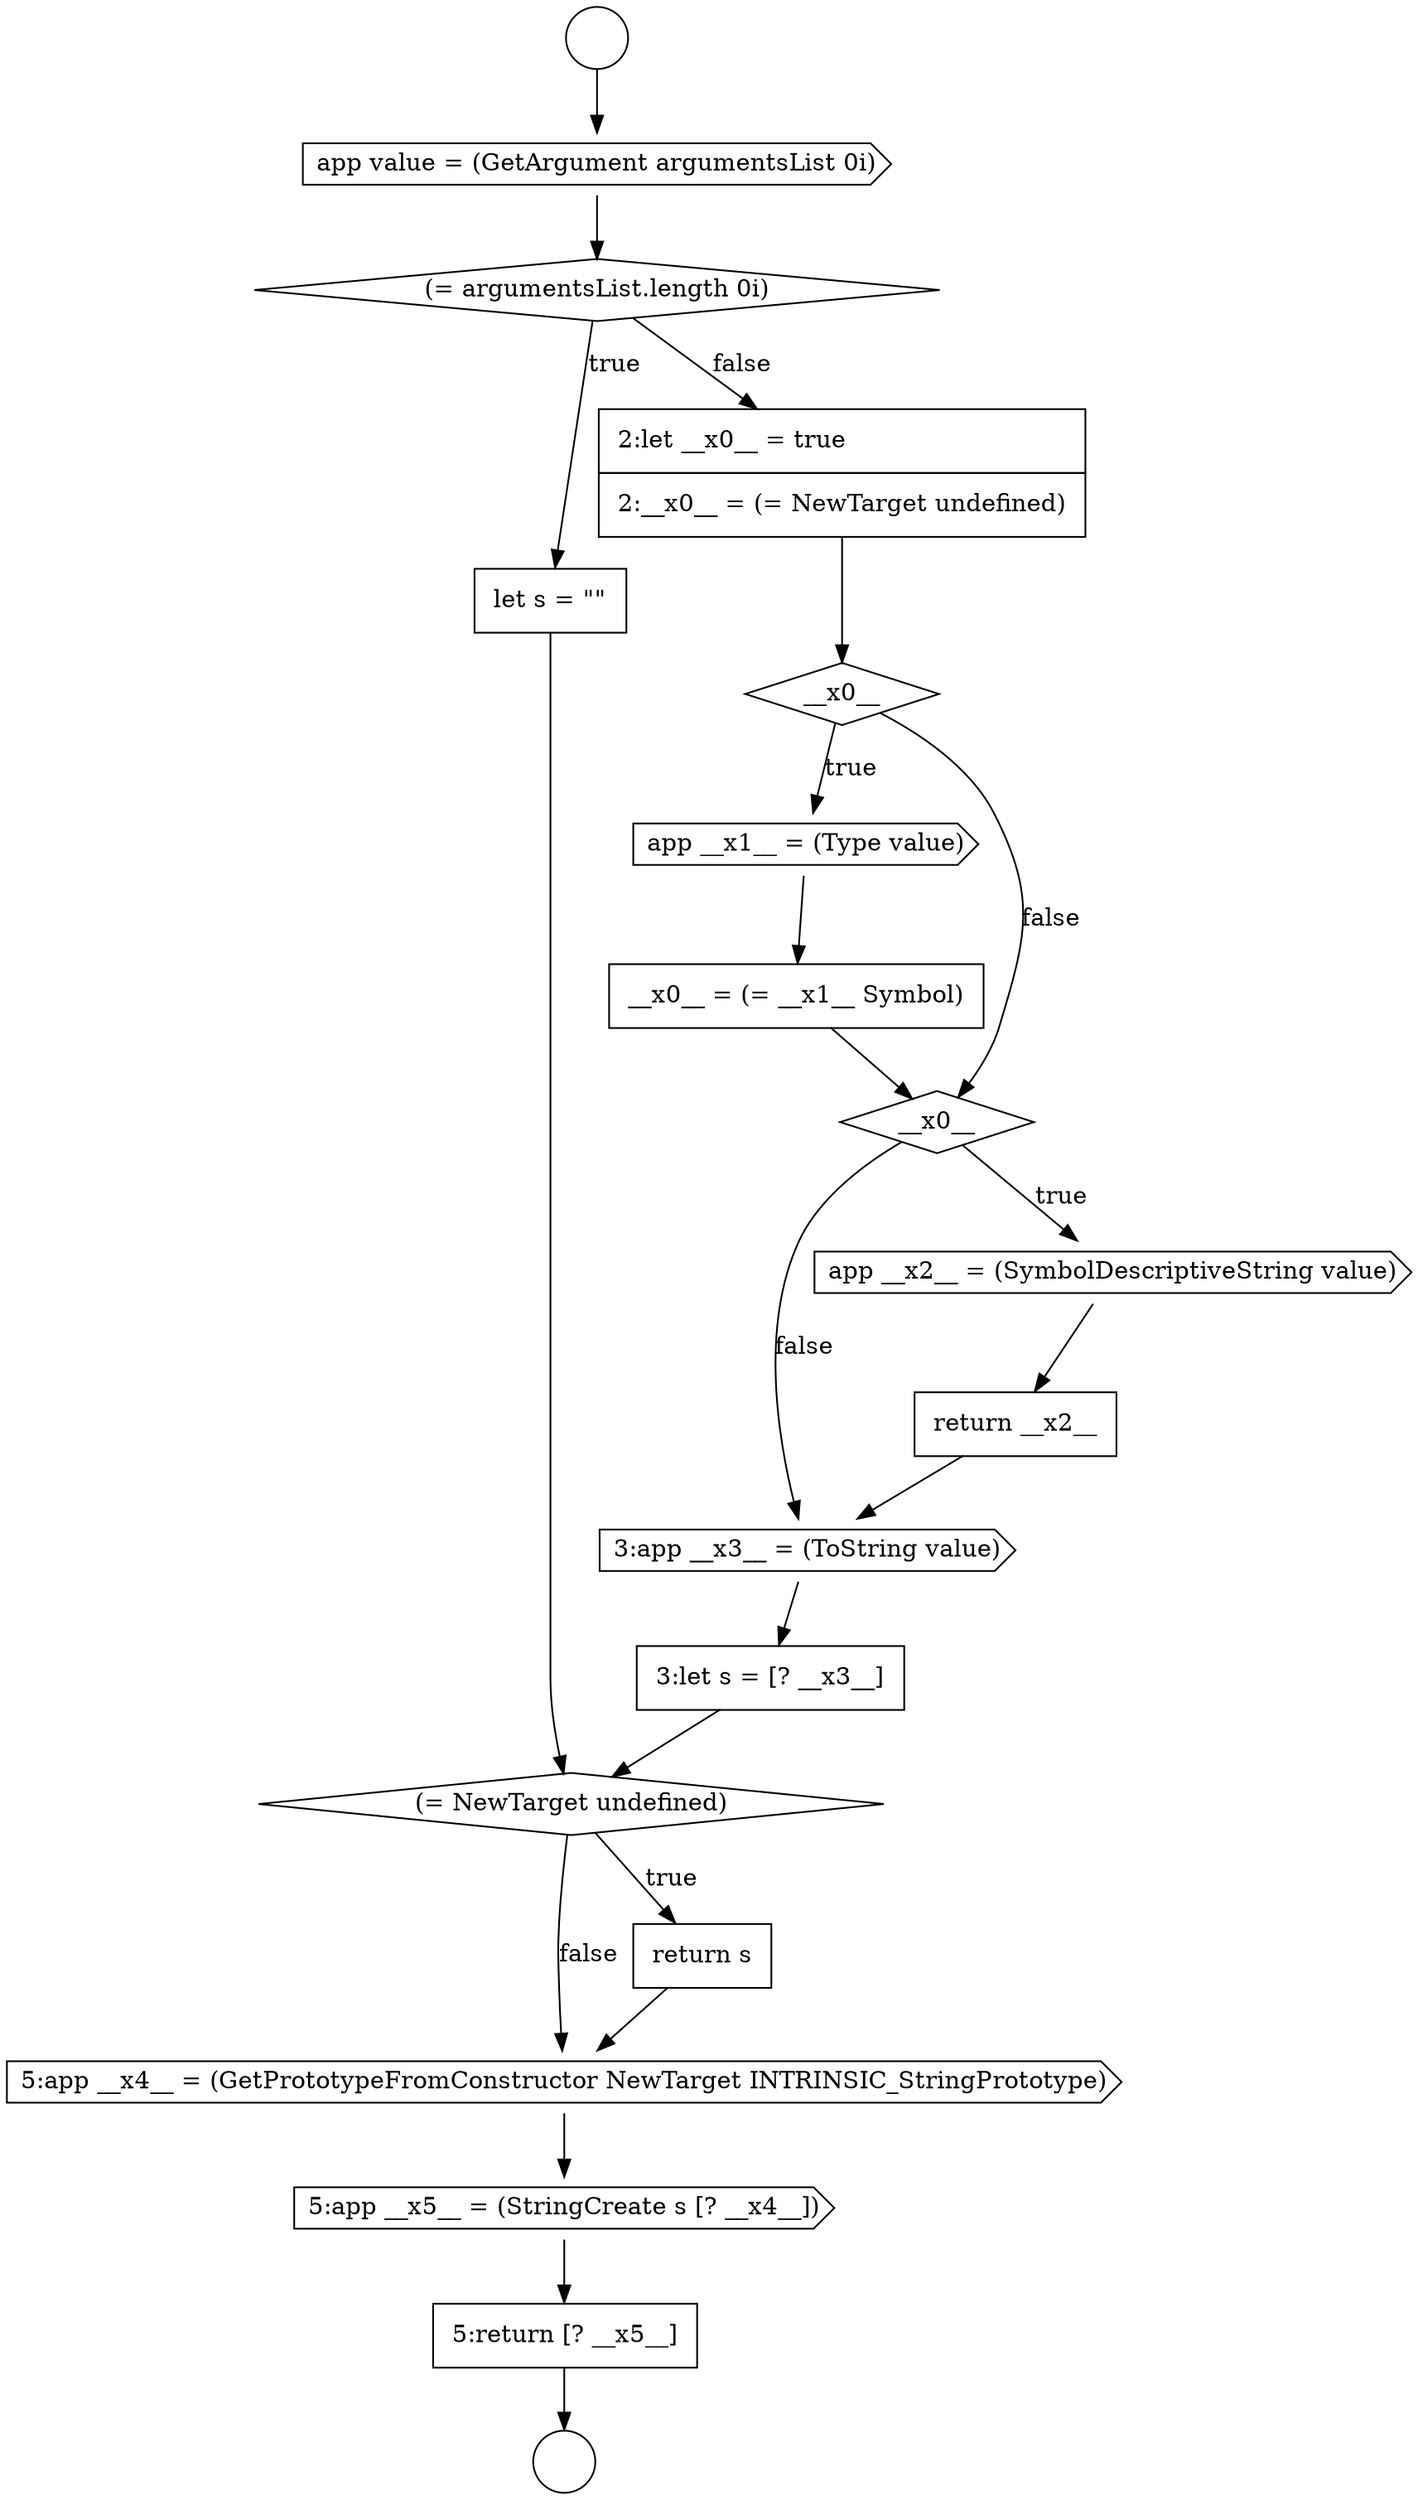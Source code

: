 digraph {
  node12804 [shape=cds, label=<<font color="black">3:app __x3__ = (ToString value)</font>> color="black" fillcolor="white" style=filled]
  node12794 [shape=cds, label=<<font color="black">app value = (GetArgument argumentsList 0i)</font>> color="black" fillcolor="white" style=filled]
  node12799 [shape=cds, label=<<font color="black">app __x1__ = (Type value)</font>> color="black" fillcolor="white" style=filled]
  node12809 [shape=cds, label=<<font color="black">5:app __x5__ = (StringCreate s [? __x4__])</font>> color="black" fillcolor="white" style=filled]
  node12803 [shape=none, margin=0, label=<<font color="black">
    <table border="0" cellborder="1" cellspacing="0" cellpadding="10">
      <tr><td align="left">return __x2__</td></tr>
    </table>
  </font>> color="black" fillcolor="white" style=filled]
  node12808 [shape=cds, label=<<font color="black">5:app __x4__ = (GetPrototypeFromConstructor NewTarget INTRINSIC_StringPrototype)</font>> color="black" fillcolor="white" style=filled]
  node12806 [shape=diamond, label=<<font color="black">(= NewTarget undefined)</font>> color="black" fillcolor="white" style=filled]
  node12810 [shape=none, margin=0, label=<<font color="black">
    <table border="0" cellborder="1" cellspacing="0" cellpadding="10">
      <tr><td align="left">5:return [? __x5__]</td></tr>
    </table>
  </font>> color="black" fillcolor="white" style=filled]
  node12807 [shape=none, margin=0, label=<<font color="black">
    <table border="0" cellborder="1" cellspacing="0" cellpadding="10">
      <tr><td align="left">return s</td></tr>
    </table>
  </font>> color="black" fillcolor="white" style=filled]
  node12805 [shape=none, margin=0, label=<<font color="black">
    <table border="0" cellborder="1" cellspacing="0" cellpadding="10">
      <tr><td align="left">3:let s = [? __x3__]</td></tr>
    </table>
  </font>> color="black" fillcolor="white" style=filled]
  node12798 [shape=diamond, label=<<font color="black">__x0__</font>> color="black" fillcolor="white" style=filled]
  node12801 [shape=diamond, label=<<font color="black">__x0__</font>> color="black" fillcolor="white" style=filled]
  node12793 [shape=circle label=" " color="black" fillcolor="white" style=filled]
  node12792 [shape=circle label=" " color="black" fillcolor="white" style=filled]
  node12796 [shape=none, margin=0, label=<<font color="black">
    <table border="0" cellborder="1" cellspacing="0" cellpadding="10">
      <tr><td align="left">let s = &quot;&quot;</td></tr>
    </table>
  </font>> color="black" fillcolor="white" style=filled]
  node12795 [shape=diamond, label=<<font color="black">(= argumentsList.length 0i)</font>> color="black" fillcolor="white" style=filled]
  node12800 [shape=none, margin=0, label=<<font color="black">
    <table border="0" cellborder="1" cellspacing="0" cellpadding="10">
      <tr><td align="left">__x0__ = (= __x1__ Symbol)</td></tr>
    </table>
  </font>> color="black" fillcolor="white" style=filled]
  node12802 [shape=cds, label=<<font color="black">app __x2__ = (SymbolDescriptiveString value)</font>> color="black" fillcolor="white" style=filled]
  node12797 [shape=none, margin=0, label=<<font color="black">
    <table border="0" cellborder="1" cellspacing="0" cellpadding="10">
      <tr><td align="left">2:let __x0__ = true</td></tr>
      <tr><td align="left">2:__x0__ = (= NewTarget undefined)</td></tr>
    </table>
  </font>> color="black" fillcolor="white" style=filled]
  node12800 -> node12801 [ color="black"]
  node12805 -> node12806 [ color="black"]
  node12807 -> node12808 [ color="black"]
  node12806 -> node12807 [label=<<font color="black">true</font>> color="black"]
  node12806 -> node12808 [label=<<font color="black">false</font>> color="black"]
  node12795 -> node12796 [label=<<font color="black">true</font>> color="black"]
  node12795 -> node12797 [label=<<font color="black">false</font>> color="black"]
  node12798 -> node12799 [label=<<font color="black">true</font>> color="black"]
  node12798 -> node12801 [label=<<font color="black">false</font>> color="black"]
  node12799 -> node12800 [ color="black"]
  node12797 -> node12798 [ color="black"]
  node12809 -> node12810 [ color="black"]
  node12801 -> node12802 [label=<<font color="black">true</font>> color="black"]
  node12801 -> node12804 [label=<<font color="black">false</font>> color="black"]
  node12794 -> node12795 [ color="black"]
  node12792 -> node12794 [ color="black"]
  node12810 -> node12793 [ color="black"]
  node12803 -> node12804 [ color="black"]
  node12802 -> node12803 [ color="black"]
  node12796 -> node12806 [ color="black"]
  node12804 -> node12805 [ color="black"]
  node12808 -> node12809 [ color="black"]
}
